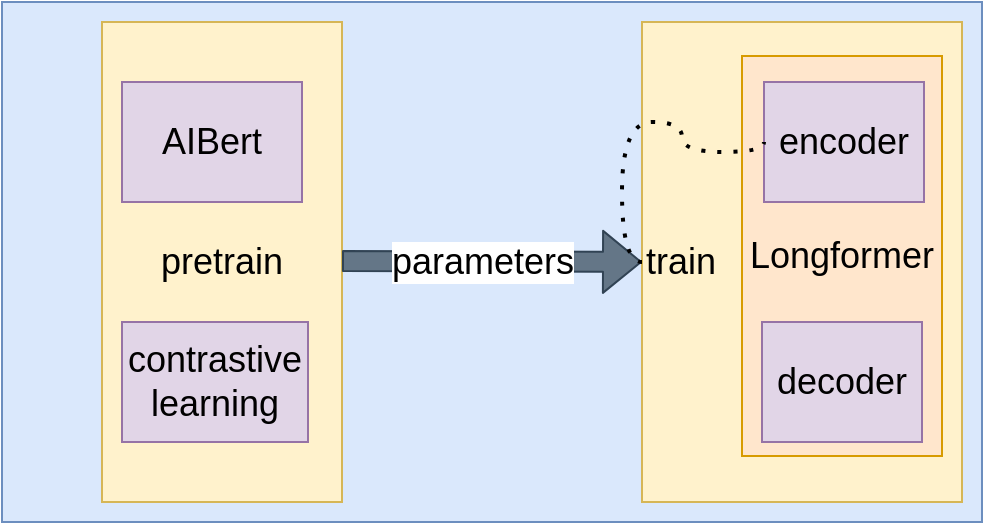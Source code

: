 <mxfile version="13.10.2" type="github">
  <diagram id="X80XuDM1KRZcs8Gzc-fh" name="Page-1">
    <mxGraphModel dx="1422" dy="776" grid="1" gridSize="10" guides="1" tooltips="1" connect="1" arrows="1" fold="1" page="1" pageScale="1" pageWidth="827" pageHeight="1169" math="0" shadow="0">
      <root>
        <mxCell id="0" />
        <mxCell id="1" parent="0" />
        <mxCell id="5vULzNjLKyb96BfEzUpu-4" value="" style="rounded=0;whiteSpace=wrap;html=1;align=left;fillColor=#dae8fc;strokeColor=#6c8ebf;" parent="1" vertex="1">
          <mxGeometry x="230" y="250" width="490" height="260" as="geometry" />
        </mxCell>
        <mxCell id="5vULzNjLKyb96BfEzUpu-6" value="&lt;font style=&quot;font-size: 18px&quot;&gt;pretrain&lt;/font&gt;" style="rounded=0;whiteSpace=wrap;html=1;fillColor=#fff2cc;strokeColor=#d6b656;" parent="1" vertex="1">
          <mxGeometry x="280" y="260" width="120" height="240" as="geometry" />
        </mxCell>
        <mxCell id="5vULzNjLKyb96BfEzUpu-8" value="&lt;font style=&quot;font-size: 18px&quot;&gt;train&lt;/font&gt;" style="rounded=0;whiteSpace=wrap;html=1;align=left;fillColor=#fff2cc;strokeColor=#d6b656;" parent="1" vertex="1">
          <mxGeometry x="550" y="260" width="160" height="240" as="geometry" />
        </mxCell>
        <mxCell id="5vULzNjLKyb96BfEzUpu-13" value="" style="shape=flexArrow;endArrow=classic;html=1;fillColor=#647687;strokeColor=#314354;" parent="1" edge="1">
          <mxGeometry width="50" height="50" relative="1" as="geometry">
            <mxPoint x="400" y="379.5" as="sourcePoint" />
            <mxPoint x="550" y="380" as="targetPoint" />
          </mxGeometry>
        </mxCell>
        <mxCell id="5vULzNjLKyb96BfEzUpu-14" value="&lt;font style=&quot;font-size: 18px&quot;&gt;parameters&lt;/font&gt;" style="edgeLabel;html=1;align=center;verticalAlign=middle;resizable=0;points=[];" parent="5vULzNjLKyb96BfEzUpu-13" vertex="1" connectable="0">
          <mxGeometry x="0.143" y="2" relative="1" as="geometry">
            <mxPoint x="-16.01" y="2.21" as="offset" />
          </mxGeometry>
        </mxCell>
        <mxCell id="5vULzNjLKyb96BfEzUpu-15" value="&lt;font style=&quot;font-size: 18px&quot;&gt;AIBert&lt;/font&gt;" style="rounded=0;whiteSpace=wrap;html=1;fillColor=#e1d5e7;strokeColor=#9673a6;" parent="1" vertex="1">
          <mxGeometry x="290" y="290" width="90" height="60" as="geometry" />
        </mxCell>
        <mxCell id="5vULzNjLKyb96BfEzUpu-16" value="&lt;font style=&quot;font-size: 18px&quot;&gt;contrastive learning&lt;/font&gt;" style="rounded=0;whiteSpace=wrap;html=1;fillColor=#e1d5e7;strokeColor=#9673a6;" parent="1" vertex="1">
          <mxGeometry x="290" y="410" width="93" height="60" as="geometry" />
        </mxCell>
        <mxCell id="5vULzNjLKyb96BfEzUpu-17" value="&lt;font style=&quot;font-size: 18px&quot;&gt;Longformer&lt;/font&gt;" style="rounded=0;whiteSpace=wrap;html=1;fillColor=#ffe6cc;strokeColor=#d79b00;" parent="1" vertex="1">
          <mxGeometry x="600" y="277" width="100" height="200" as="geometry" />
        </mxCell>
        <mxCell id="5vULzNjLKyb96BfEzUpu-18" value="&lt;font style=&quot;font-size: 18px&quot;&gt;encoder&lt;/font&gt;" style="rounded=0;whiteSpace=wrap;html=1;fillColor=#e1d5e7;strokeColor=#9673a6;" parent="1" vertex="1">
          <mxGeometry x="611" y="290" width="80" height="60" as="geometry" />
        </mxCell>
        <mxCell id="5vULzNjLKyb96BfEzUpu-19" value="&lt;font style=&quot;font-size: 18px&quot;&gt;decoder&lt;/font&gt;" style="rounded=0;whiteSpace=wrap;html=1;fillColor=#e1d5e7;strokeColor=#9673a6;" parent="1" vertex="1">
          <mxGeometry x="610" y="410" width="80" height="60" as="geometry" />
        </mxCell>
        <mxCell id="5vULzNjLKyb96BfEzUpu-24" value="" style="endArrow=none;dashed=1;html=1;dashPattern=1 3;strokeWidth=2;exitX=0;exitY=0.5;exitDx=0;exitDy=0;entryX=0;entryY=0.5;entryDx=0;entryDy=0;edgeStyle=orthogonalEdgeStyle;curved=1;" parent="1" source="5vULzNjLKyb96BfEzUpu-8" target="5vULzNjLKyb96BfEzUpu-18" edge="1">
          <mxGeometry width="50" height="50" relative="1" as="geometry">
            <mxPoint x="220" y="140" as="sourcePoint" />
            <mxPoint x="370" y="100" as="targetPoint" />
            <Array as="points">
              <mxPoint x="540" y="380" />
              <mxPoint x="540" y="310" />
              <mxPoint x="570" y="310" />
              <mxPoint x="570" y="325" />
            </Array>
          </mxGeometry>
        </mxCell>
      </root>
    </mxGraphModel>
  </diagram>
</mxfile>
